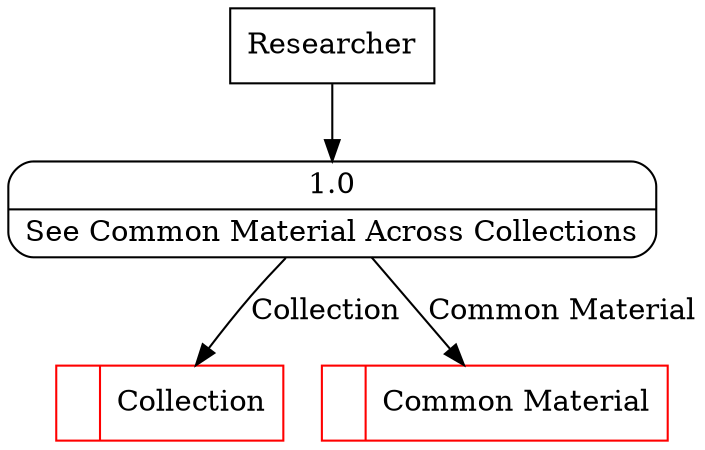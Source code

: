 digraph dfd2{ 
node[shape=record]
200 [label="<f0>  |<f1> Collection " color=red];
201 [label="<f0>  |<f1> Common Material " color=red];
202 [label="Researcher" shape=box];
203 [label="{<f0> 1.0|<f1> See Common Material Across Collections }" shape=Mrecord];
202 -> 203
203 -> 201 [label="Common Material"]
203 -> 200 [label="Collection"]
}